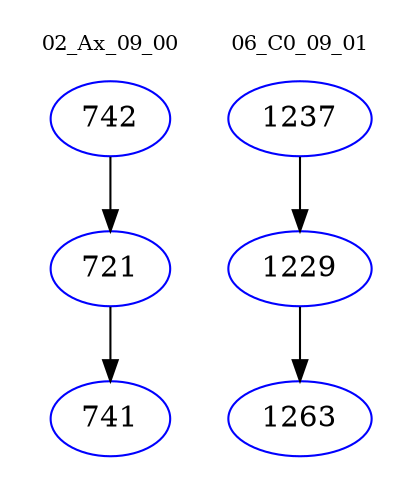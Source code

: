 digraph{
subgraph cluster_0 {
color = white
label = "02_Ax_09_00";
fontsize=10;
T0_742 [label="742", color="blue"]
T0_742 -> T0_721 [color="black"]
T0_721 [label="721", color="blue"]
T0_721 -> T0_741 [color="black"]
T0_741 [label="741", color="blue"]
}
subgraph cluster_1 {
color = white
label = "06_C0_09_01";
fontsize=10;
T1_1237 [label="1237", color="blue"]
T1_1237 -> T1_1229 [color="black"]
T1_1229 [label="1229", color="blue"]
T1_1229 -> T1_1263 [color="black"]
T1_1263 [label="1263", color="blue"]
}
}
